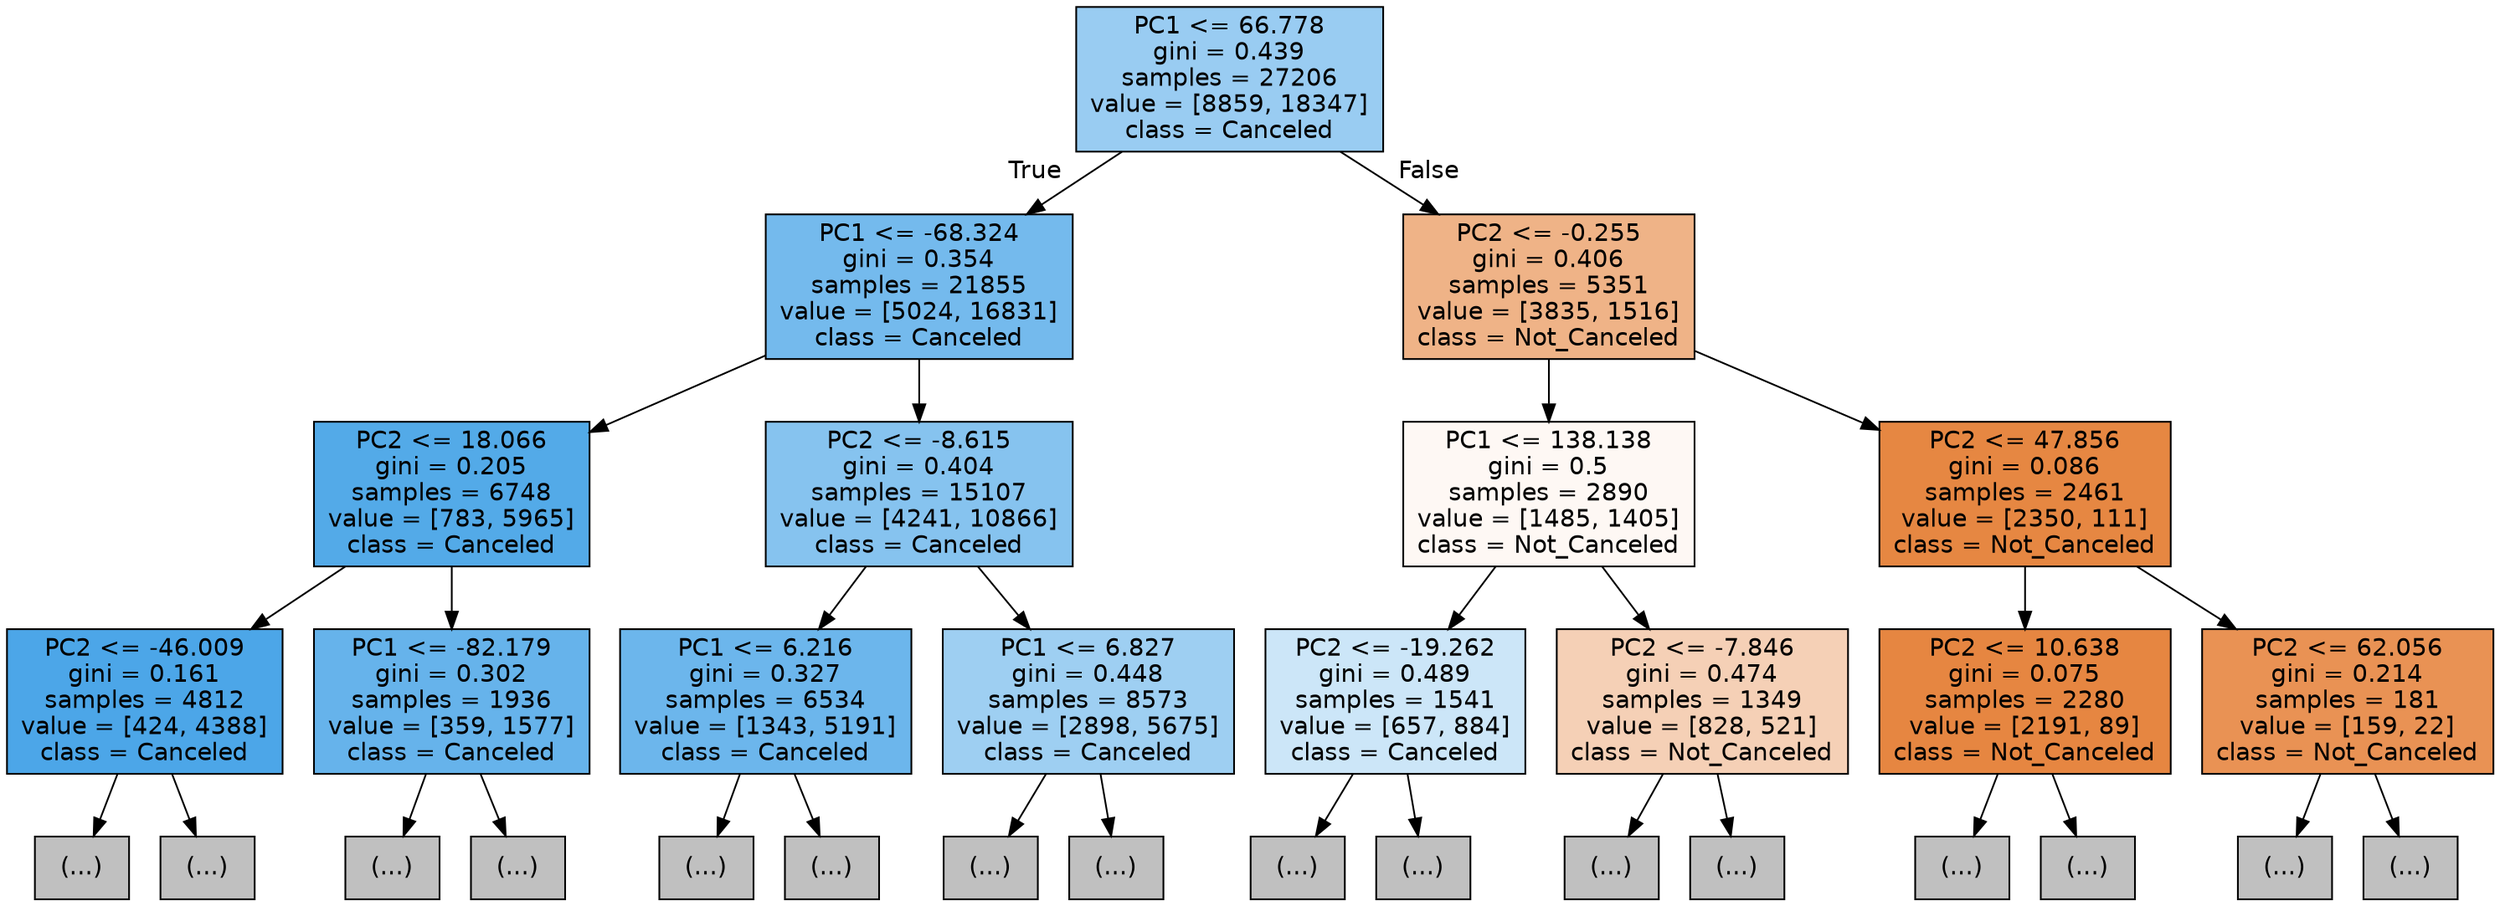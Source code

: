 digraph Tree {
node [shape=box, style="filled", color="black", fontname="helvetica"] ;
edge [fontname="helvetica"] ;
0 [label="PC1 <= 66.778\ngini = 0.439\nsamples = 27206\nvalue = [8859, 18347]\nclass = Canceled", fillcolor="#99ccf2"] ;
1 [label="PC1 <= -68.324\ngini = 0.354\nsamples = 21855\nvalue = [5024, 16831]\nclass = Canceled", fillcolor="#74baed"] ;
0 -> 1 [labeldistance=2.5, labelangle=45, headlabel="True"] ;
2 [label="PC2 <= 18.066\ngini = 0.205\nsamples = 6748\nvalue = [783, 5965]\nclass = Canceled", fillcolor="#53aae8"] ;
1 -> 2 ;
3 [label="PC2 <= -46.009\ngini = 0.161\nsamples = 4812\nvalue = [424, 4388]\nclass = Canceled", fillcolor="#4ca6e8"] ;
2 -> 3 ;
4 [label="(...)", fillcolor="#C0C0C0"] ;
3 -> 4 ;
21 [label="(...)", fillcolor="#C0C0C0"] ;
3 -> 21 ;
218 [label="PC1 <= -82.179\ngini = 0.302\nsamples = 1936\nvalue = [359, 1577]\nclass = Canceled", fillcolor="#66b3eb"] ;
2 -> 218 ;
219 [label="(...)", fillcolor="#C0C0C0"] ;
218 -> 219 ;
332 [label="(...)", fillcolor="#C0C0C0"] ;
218 -> 332 ;
505 [label="PC2 <= -8.615\ngini = 0.404\nsamples = 15107\nvalue = [4241, 10866]\nclass = Canceled", fillcolor="#86c3ef"] ;
1 -> 505 ;
506 [label="PC1 <= 6.216\ngini = 0.327\nsamples = 6534\nvalue = [1343, 5191]\nclass = Canceled", fillcolor="#6cb6ec"] ;
505 -> 506 ;
507 [label="(...)", fillcolor="#C0C0C0"] ;
506 -> 507 ;
902 [label="(...)", fillcolor="#C0C0C0"] ;
506 -> 902 ;
1153 [label="PC1 <= 6.827\ngini = 0.448\nsamples = 8573\nvalue = [2898, 5675]\nclass = Canceled", fillcolor="#9ecff2"] ;
505 -> 1153 ;
1154 [label="(...)", fillcolor="#C0C0C0"] ;
1153 -> 1154 ;
1415 [label="(...)", fillcolor="#C0C0C0"] ;
1153 -> 1415 ;
1700 [label="PC2 <= -0.255\ngini = 0.406\nsamples = 5351\nvalue = [3835, 1516]\nclass = Not_Canceled", fillcolor="#efb387"] ;
0 -> 1700 [labeldistance=2.5, labelangle=-45, headlabel="False"] ;
1701 [label="PC1 <= 138.138\ngini = 0.5\nsamples = 2890\nvalue = [1485, 1405]\nclass = Not_Canceled", fillcolor="#fef8f4"] ;
1700 -> 1701 ;
1702 [label="PC2 <= -19.262\ngini = 0.489\nsamples = 1541\nvalue = [657, 884]\nclass = Canceled", fillcolor="#cce6f8"] ;
1701 -> 1702 ;
1703 [label="(...)", fillcolor="#C0C0C0"] ;
1702 -> 1703 ;
1916 [label="(...)", fillcolor="#C0C0C0"] ;
1702 -> 1916 ;
2189 [label="PC2 <= -7.846\ngini = 0.474\nsamples = 1349\nvalue = [828, 521]\nclass = Not_Canceled", fillcolor="#f5d0b6"] ;
1701 -> 2189 ;
2190 [label="(...)", fillcolor="#C0C0C0"] ;
2189 -> 2190 ;
2363 [label="(...)", fillcolor="#C0C0C0"] ;
2189 -> 2363 ;
2458 [label="PC2 <= 47.856\ngini = 0.086\nsamples = 2461\nvalue = [2350, 111]\nclass = Not_Canceled", fillcolor="#e68742"] ;
1700 -> 2458 ;
2459 [label="PC2 <= 10.638\ngini = 0.075\nsamples = 2280\nvalue = [2191, 89]\nclass = Not_Canceled", fillcolor="#e68641"] ;
2458 -> 2459 ;
2460 [label="(...)", fillcolor="#C0C0C0"] ;
2459 -> 2460 ;
2515 [label="(...)", fillcolor="#C0C0C0"] ;
2459 -> 2515 ;
2622 [label="PC2 <= 62.056\ngini = 0.214\nsamples = 181\nvalue = [159, 22]\nclass = Not_Canceled", fillcolor="#e99254"] ;
2458 -> 2622 ;
2623 [label="(...)", fillcolor="#C0C0C0"] ;
2622 -> 2623 ;
2646 [label="(...)", fillcolor="#C0C0C0"] ;
2622 -> 2646 ;
}